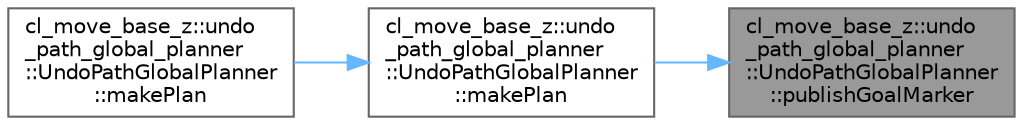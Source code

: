digraph "cl_move_base_z::undo_path_global_planner::UndoPathGlobalPlanner::publishGoalMarker"
{
 // LATEX_PDF_SIZE
  bgcolor="transparent";
  edge [fontname=Helvetica,fontsize=10,labelfontname=Helvetica,labelfontsize=10];
  node [fontname=Helvetica,fontsize=10,shape=box,height=0.2,width=0.4];
  rankdir="RL";
  Node1 [label="cl_move_base_z::undo\l_path_global_planner\l::UndoPathGlobalPlanner\l::publishGoalMarker",height=0.2,width=0.4,color="gray40", fillcolor="grey60", style="filled", fontcolor="black",tooltip=" "];
  Node1 -> Node2 [dir="back",color="steelblue1",style="solid"];
  Node2 [label="cl_move_base_z::undo\l_path_global_planner\l::UndoPathGlobalPlanner\l::makePlan",height=0.2,width=0.4,color="grey40", fillcolor="white", style="filled",URL="$classcl__move__base__z_1_1undo__path__global__planner_1_1UndoPathGlobalPlanner.html#a46034d27c0811abae440009457a7f8b0",tooltip=" "];
  Node2 -> Node3 [dir="back",color="steelblue1",style="solid"];
  Node3 [label="cl_move_base_z::undo\l_path_global_planner\l::UndoPathGlobalPlanner\l::makePlan",height=0.2,width=0.4,color="grey40", fillcolor="white", style="filled",URL="$classcl__move__base__z_1_1undo__path__global__planner_1_1UndoPathGlobalPlanner.html#aca09f640e4bda4d5ccc9613276fd3f71",tooltip=" "];
}
